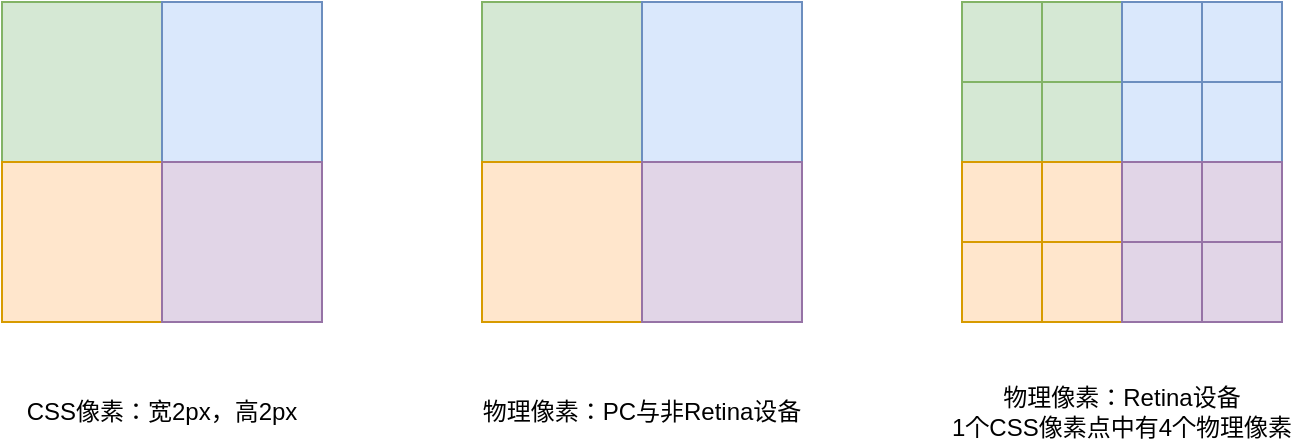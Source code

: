 <mxfile version="20.8.16" type="device"><diagram name="第 1 页" id="Gt7J4jm2jhYhhEMN3sdU"><mxGraphModel dx="954" dy="600" grid="1" gridSize="10" guides="1" tooltips="1" connect="1" arrows="1" fold="1" page="1" pageScale="1" pageWidth="827" pageHeight="1169" math="0" shadow="0"><root><mxCell id="0"/><mxCell id="1" parent="0"/><mxCell id="HVNQJZc6YPt6LZDbsbrl-133" value="" style="rounded=0;whiteSpace=wrap;html=1;fillColor=#d5e8d4;strokeColor=#82b366;" vertex="1" parent="1"><mxGeometry x="160" width="80" height="80" as="geometry"/></mxCell><mxCell id="HVNQJZc6YPt6LZDbsbrl-134" value="" style="rounded=0;whiteSpace=wrap;html=1;fillColor=#dae8fc;strokeColor=#6c8ebf;" vertex="1" parent="1"><mxGeometry x="240" width="80" height="80" as="geometry"/></mxCell><mxCell id="HVNQJZc6YPt6LZDbsbrl-135" value="" style="rounded=0;whiteSpace=wrap;html=1;fillColor=#ffe6cc;strokeColor=#d79b00;" vertex="1" parent="1"><mxGeometry x="160" y="80" width="80" height="80" as="geometry"/></mxCell><mxCell id="HVNQJZc6YPt6LZDbsbrl-136" value="" style="rounded=0;whiteSpace=wrap;html=1;fillColor=#e1d5e7;strokeColor=#9673a6;" vertex="1" parent="1"><mxGeometry x="240" y="80" width="80" height="80" as="geometry"/></mxCell><mxCell id="HVNQJZc6YPt6LZDbsbrl-141" value="CSS像素：宽2px，高2px" style="text;html=1;strokeColor=none;fillColor=none;align=center;verticalAlign=middle;whiteSpace=wrap;rounded=0;" vertex="1" parent="1"><mxGeometry x="160" y="190" width="160" height="30" as="geometry"/></mxCell><mxCell id="HVNQJZc6YPt6LZDbsbrl-142" value="" style="rounded=0;whiteSpace=wrap;html=1;fillColor=#d5e8d4;strokeColor=#82b366;" vertex="1" parent="1"><mxGeometry x="400" width="80" height="80" as="geometry"/></mxCell><mxCell id="HVNQJZc6YPt6LZDbsbrl-143" value="" style="rounded=0;whiteSpace=wrap;html=1;fillColor=#dae8fc;strokeColor=#6c8ebf;" vertex="1" parent="1"><mxGeometry x="480" width="80" height="80" as="geometry"/></mxCell><mxCell id="HVNQJZc6YPt6LZDbsbrl-144" value="" style="rounded=0;whiteSpace=wrap;html=1;fillColor=#ffe6cc;strokeColor=#d79b00;" vertex="1" parent="1"><mxGeometry x="400" y="80" width="80" height="80" as="geometry"/></mxCell><mxCell id="HVNQJZc6YPt6LZDbsbrl-145" value="" style="rounded=0;whiteSpace=wrap;html=1;fillColor=#e1d5e7;strokeColor=#9673a6;" vertex="1" parent="1"><mxGeometry x="480" y="80" width="80" height="80" as="geometry"/></mxCell><mxCell id="HVNQJZc6YPt6LZDbsbrl-146" value="物理像素：PC与非Retina设备" style="text;html=1;strokeColor=none;fillColor=none;align=center;verticalAlign=middle;whiteSpace=wrap;rounded=0;" vertex="1" parent="1"><mxGeometry x="390" y="190" width="180" height="30" as="geometry"/></mxCell><mxCell id="HVNQJZc6YPt6LZDbsbrl-147" value="" style="rounded=0;whiteSpace=wrap;html=1;fillColor=#d5e8d4;strokeColor=#82b366;" vertex="1" parent="1"><mxGeometry x="640" width="40" height="40" as="geometry"/></mxCell><mxCell id="HVNQJZc6YPt6LZDbsbrl-151" value="物理像素：Retina设备&lt;br&gt;1个CSS像素点中有4个物理像素" style="text;html=1;strokeColor=none;fillColor=none;align=center;verticalAlign=middle;whiteSpace=wrap;rounded=0;" vertex="1" parent="1"><mxGeometry x="630" y="190" width="180" height="30" as="geometry"/></mxCell><mxCell id="HVNQJZc6YPt6LZDbsbrl-152" value="" style="rounded=0;whiteSpace=wrap;html=1;fillColor=#d5e8d4;strokeColor=#82b366;" vertex="1" parent="1"><mxGeometry x="680" width="40" height="40" as="geometry"/></mxCell><mxCell id="HVNQJZc6YPt6LZDbsbrl-153" value="" style="rounded=0;whiteSpace=wrap;html=1;fillColor=#d5e8d4;strokeColor=#82b366;" vertex="1" parent="1"><mxGeometry x="640" y="40" width="40" height="40" as="geometry"/></mxCell><mxCell id="HVNQJZc6YPt6LZDbsbrl-154" value="" style="rounded=0;whiteSpace=wrap;html=1;fillColor=#d5e8d4;strokeColor=#82b366;" vertex="1" parent="1"><mxGeometry x="680" y="40" width="40" height="40" as="geometry"/></mxCell><mxCell id="HVNQJZc6YPt6LZDbsbrl-155" value="" style="rounded=0;whiteSpace=wrap;html=1;fillColor=#dae8fc;strokeColor=#6c8ebf;" vertex="1" parent="1"><mxGeometry x="720" width="40" height="40" as="geometry"/></mxCell><mxCell id="HVNQJZc6YPt6LZDbsbrl-156" value="" style="rounded=0;whiteSpace=wrap;html=1;fillColor=#dae8fc;strokeColor=#6c8ebf;" vertex="1" parent="1"><mxGeometry x="760" width="40" height="40" as="geometry"/></mxCell><mxCell id="HVNQJZc6YPt6LZDbsbrl-157" value="" style="rounded=0;whiteSpace=wrap;html=1;fillColor=#dae8fc;strokeColor=#6c8ebf;" vertex="1" parent="1"><mxGeometry x="720" y="40" width="40" height="40" as="geometry"/></mxCell><mxCell id="HVNQJZc6YPt6LZDbsbrl-158" value="" style="rounded=0;whiteSpace=wrap;html=1;fillColor=#dae8fc;strokeColor=#6c8ebf;" vertex="1" parent="1"><mxGeometry x="760" y="40" width="40" height="40" as="geometry"/></mxCell><mxCell id="HVNQJZc6YPt6LZDbsbrl-159" value="" style="rounded=0;whiteSpace=wrap;html=1;fillColor=#ffe6cc;strokeColor=#d79b00;" vertex="1" parent="1"><mxGeometry x="640" y="80" width="40" height="40" as="geometry"/></mxCell><mxCell id="HVNQJZc6YPt6LZDbsbrl-160" value="" style="rounded=0;whiteSpace=wrap;html=1;fillColor=#ffe6cc;strokeColor=#d79b00;" vertex="1" parent="1"><mxGeometry x="680" y="80" width="40" height="40" as="geometry"/></mxCell><mxCell id="HVNQJZc6YPt6LZDbsbrl-161" value="" style="rounded=0;whiteSpace=wrap;html=1;fillColor=#ffe6cc;strokeColor=#d79b00;" vertex="1" parent="1"><mxGeometry x="640" y="120" width="40" height="40" as="geometry"/></mxCell><mxCell id="HVNQJZc6YPt6LZDbsbrl-162" value="" style="rounded=0;whiteSpace=wrap;html=1;fillColor=#ffe6cc;strokeColor=#d79b00;" vertex="1" parent="1"><mxGeometry x="680" y="120" width="40" height="40" as="geometry"/></mxCell><mxCell id="HVNQJZc6YPt6LZDbsbrl-163" value="" style="rounded=0;whiteSpace=wrap;html=1;fillColor=#e1d5e7;strokeColor=#9673a6;" vertex="1" parent="1"><mxGeometry x="720" y="80" width="40" height="40" as="geometry"/></mxCell><mxCell id="HVNQJZc6YPt6LZDbsbrl-164" value="" style="rounded=0;whiteSpace=wrap;html=1;fillColor=#e1d5e7;strokeColor=#9673a6;" vertex="1" parent="1"><mxGeometry x="760" y="80" width="40" height="40" as="geometry"/></mxCell><mxCell id="HVNQJZc6YPt6LZDbsbrl-165" value="" style="rounded=0;whiteSpace=wrap;html=1;fillColor=#e1d5e7;strokeColor=#9673a6;" vertex="1" parent="1"><mxGeometry x="720" y="120" width="40" height="40" as="geometry"/></mxCell><mxCell id="HVNQJZc6YPt6LZDbsbrl-166" value="" style="rounded=0;whiteSpace=wrap;html=1;fillColor=#e1d5e7;strokeColor=#9673a6;" vertex="1" parent="1"><mxGeometry x="760" y="120" width="40" height="40" as="geometry"/></mxCell></root></mxGraphModel></diagram></mxfile>